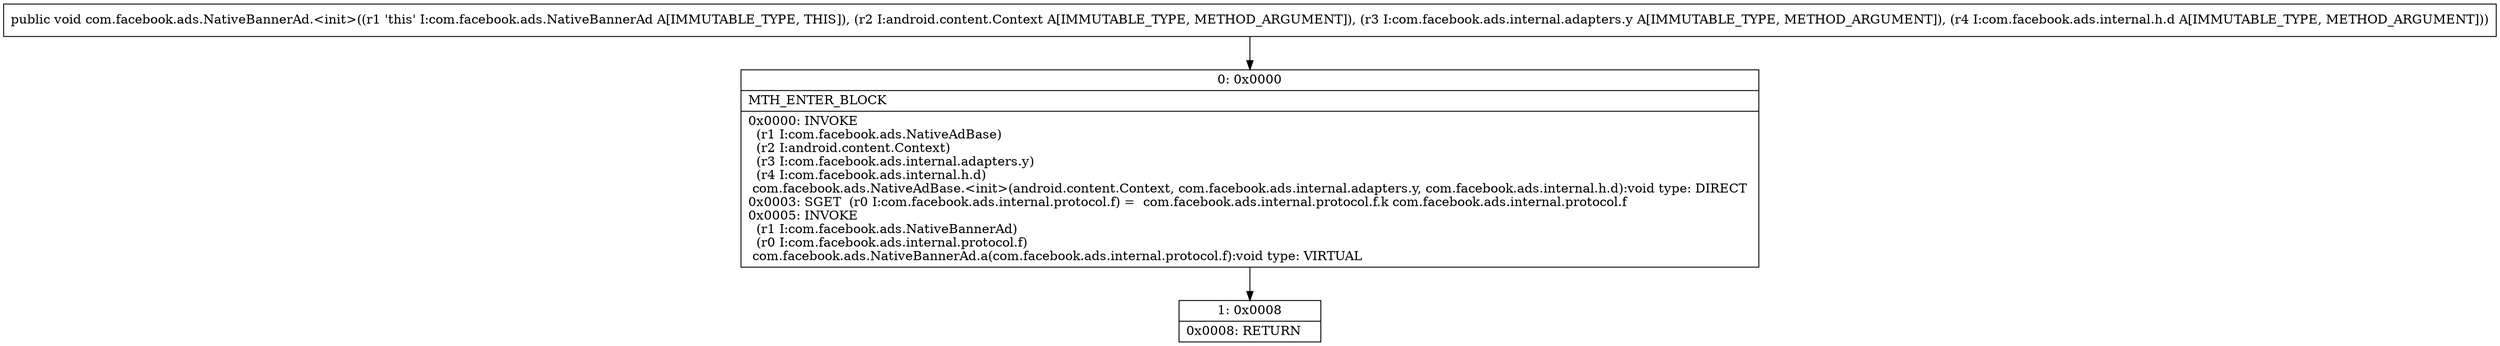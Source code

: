 digraph "CFG forcom.facebook.ads.NativeBannerAd.\<init\>(Landroid\/content\/Context;Lcom\/facebook\/ads\/internal\/adapters\/y;Lcom\/facebook\/ads\/internal\/h\/d;)V" {
Node_0 [shape=record,label="{0\:\ 0x0000|MTH_ENTER_BLOCK\l|0x0000: INVOKE  \l  (r1 I:com.facebook.ads.NativeAdBase)\l  (r2 I:android.content.Context)\l  (r3 I:com.facebook.ads.internal.adapters.y)\l  (r4 I:com.facebook.ads.internal.h.d)\l com.facebook.ads.NativeAdBase.\<init\>(android.content.Context, com.facebook.ads.internal.adapters.y, com.facebook.ads.internal.h.d):void type: DIRECT \l0x0003: SGET  (r0 I:com.facebook.ads.internal.protocol.f) =  com.facebook.ads.internal.protocol.f.k com.facebook.ads.internal.protocol.f \l0x0005: INVOKE  \l  (r1 I:com.facebook.ads.NativeBannerAd)\l  (r0 I:com.facebook.ads.internal.protocol.f)\l com.facebook.ads.NativeBannerAd.a(com.facebook.ads.internal.protocol.f):void type: VIRTUAL \l}"];
Node_1 [shape=record,label="{1\:\ 0x0008|0x0008: RETURN   \l}"];
MethodNode[shape=record,label="{public void com.facebook.ads.NativeBannerAd.\<init\>((r1 'this' I:com.facebook.ads.NativeBannerAd A[IMMUTABLE_TYPE, THIS]), (r2 I:android.content.Context A[IMMUTABLE_TYPE, METHOD_ARGUMENT]), (r3 I:com.facebook.ads.internal.adapters.y A[IMMUTABLE_TYPE, METHOD_ARGUMENT]), (r4 I:com.facebook.ads.internal.h.d A[IMMUTABLE_TYPE, METHOD_ARGUMENT])) }"];
MethodNode -> Node_0;
Node_0 -> Node_1;
}

